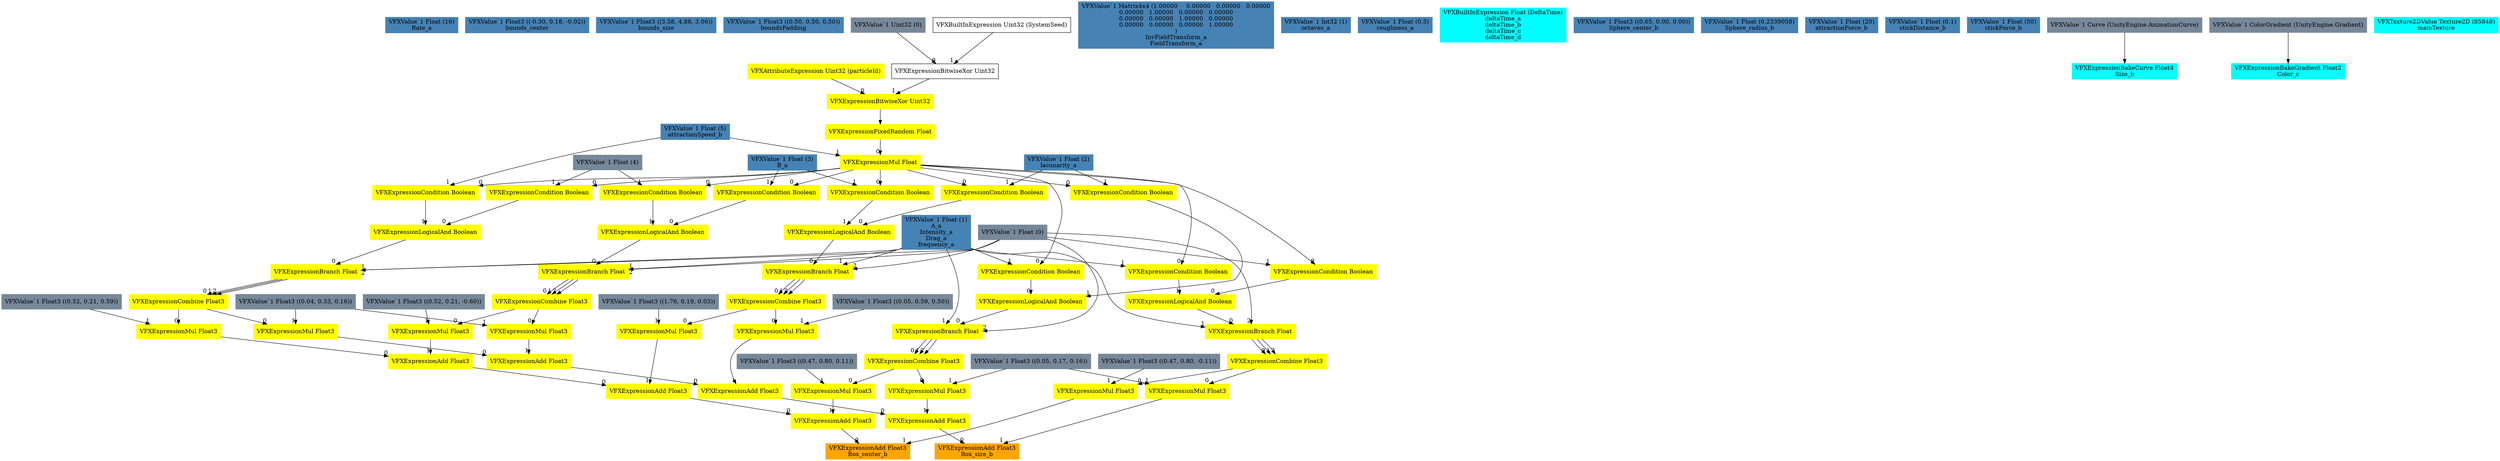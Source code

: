 digraph G {
node0 [shape="box" color="steelblue" style="filled" label="VFXValue`1 Float (16)
Rate_a"]
node1 [shape="box" color="steelblue" style="filled" label="VFXValue`1 Float3 ((-0.30, 0.18, -0.02))
bounds_center"]
node2 [shape="box" color="steelblue" style="filled" label="VFXValue`1 Float3 ((3.58, 4.88, 3.06))
bounds_size"]
node3 [shape="box" color="steelblue" style="filled" label="VFXValue`1 Float3 ((0.50, 0.50, 0.50))
boundsPadding"]
node4 [shape="box" color="steelblue" style="filled" label="VFXValue`1 Float (1)
A_a
Intensity_a
Drag_a
frequency_a"]
node5 [shape="box" color="steelblue" style="filled" label="VFXValue`1 Float (3)
B_a"]
node6 [shape="box" color="orange" style="filled" label="VFXExpressionAdd Float3
Box_center_b"]
node7 [shape="box" color="yellow" style="filled" label="VFXExpressionAdd Float3"]
node8 [shape="box" color="yellow" style="filled" label="VFXExpressionAdd Float3"]
node9 [shape="box" color="yellow" style="filled" label="VFXExpressionAdd Float3"]
node10 [shape="box" color="yellow" style="filled" label="VFXExpressionMul Float3"]
node11 [shape="box" color="yellow" style="filled" label="VFXExpressionCombine Float3"]
node12 [shape="box" color="yellow" style="filled" label="VFXExpressionBranch Float"]
node13 [shape="box" color="yellow" style="filled" label="VFXExpressionLogicalAnd Boolean"]
node14 [shape="box" color="yellow" style="filled" label="VFXExpressionCondition Boolean"]
node15 [shape="box" color="yellow" style="filled" label="VFXExpressionMul Float"]
node16 [shape="box" color="yellow" style="filled" label="VFXExpressionFixedRandom Float"]
node17 [shape="box" color="yellow" style="filled" label="VFXExpressionBitwiseXor Uint32"]
node18 [shape="box" color="yellow" style="filled" label="VFXAttributeExpression Uint32 (particleId)"]
node19 [shape="box" label="VFXExpressionBitwiseXor Uint32"]
node20 [shape="box" color="lightslategray" style="filled" label="VFXValue`1 Uint32 (0)"]
node21 [shape="box" label="VFXBuiltInExpression Uint32 (SystemSeed)"]
node22 [shape="box" color="steelblue" style="filled" label="VFXValue`1 Float (5)
attractionSpeed_b"]
node23 [shape="box" color="lightslategray" style="filled" label="VFXValue`1 Float (4)"]
node24 [shape="box" color="yellow" style="filled" label="VFXExpressionCondition Boolean"]
node25 [shape="box" color="lightslategray" style="filled" label="VFXValue`1 Float (0)"]
node26 [shape="box" color="lightslategray" style="filled" label="VFXValue`1 Float3 ((0.52, 0.21, 0.59))"]
node27 [shape="box" color="yellow" style="filled" label="VFXExpressionMul Float3"]
node28 [shape="box" color="yellow" style="filled" label="VFXExpressionCombine Float3"]
node29 [shape="box" color="yellow" style="filled" label="VFXExpressionBranch Float"]
node30 [shape="box" color="yellow" style="filled" label="VFXExpressionLogicalAnd Boolean"]
node31 [shape="box" color="yellow" style="filled" label="VFXExpressionCondition Boolean"]
node32 [shape="box" color="yellow" style="filled" label="VFXExpressionCondition Boolean"]
node33 [shape="box" color="lightslategray" style="filled" label="VFXValue`1 Float3 ((0.52, 0.21, -0.60))"]
node34 [shape="box" color="yellow" style="filled" label="VFXExpressionMul Float3"]
node35 [shape="box" color="yellow" style="filled" label="VFXExpressionCombine Float3"]
node36 [shape="box" color="yellow" style="filled" label="VFXExpressionBranch Float"]
node37 [shape="box" color="yellow" style="filled" label="VFXExpressionLogicalAnd Boolean"]
node38 [shape="box" color="yellow" style="filled" label="VFXExpressionCondition Boolean"]
node39 [shape="box" color="steelblue" style="filled" label="VFXValue`1 Float (2)
lacunarity_a"]
node40 [shape="box" color="yellow" style="filled" label="VFXExpressionCondition Boolean"]
node41 [shape="box" color="lightslategray" style="filled" label="VFXValue`1 Float3 ((1.76, 0.19, 0.03))"]
node42 [shape="box" color="yellow" style="filled" label="VFXExpressionMul Float3"]
node43 [shape="box" color="yellow" style="filled" label="VFXExpressionCombine Float3"]
node44 [shape="box" color="yellow" style="filled" label="VFXExpressionBranch Float"]
node45 [shape="box" color="yellow" style="filled" label="VFXExpressionLogicalAnd Boolean"]
node46 [shape="box" color="yellow" style="filled" label="VFXExpressionCondition Boolean"]
node47 [shape="box" color="yellow" style="filled" label="VFXExpressionCondition Boolean"]
node48 [shape="box" color="lightslategray" style="filled" label="VFXValue`1 Float3 ((0.47, 0.80, 0.11))"]
node49 [shape="box" color="yellow" style="filled" label="VFXExpressionMul Float3"]
node50 [shape="box" color="yellow" style="filled" label="VFXExpressionCombine Float3"]
node51 [shape="box" color="yellow" style="filled" label="VFXExpressionBranch Float"]
node52 [shape="box" color="yellow" style="filled" label="VFXExpressionLogicalAnd Boolean"]
node53 [shape="box" color="yellow" style="filled" label="VFXExpressionCondition Boolean"]
node54 [shape="box" color="yellow" style="filled" label="VFXExpressionCondition Boolean"]
node55 [shape="box" color="lightslategray" style="filled" label="VFXValue`1 Float3 ((0.47, 0.80, -0.11))"]
node56 [shape="box" color="orange" style="filled" label="VFXExpressionAdd Float3
Box_size_b"]
node57 [shape="box" color="yellow" style="filled" label="VFXExpressionAdd Float3"]
node58 [shape="box" color="yellow" style="filled" label="VFXExpressionAdd Float3"]
node59 [shape="box" color="yellow" style="filled" label="VFXExpressionAdd Float3"]
node60 [shape="box" color="yellow" style="filled" label="VFXExpressionMul Float3"]
node61 [shape="box" color="lightslategray" style="filled" label="VFXValue`1 Float3 ((0.04, 0.33, 0.16))"]
node62 [shape="box" color="yellow" style="filled" label="VFXExpressionMul Float3"]
node63 [shape="box" color="yellow" style="filled" label="VFXExpressionMul Float3"]
node64 [shape="box" color="lightslategray" style="filled" label="VFXValue`1 Float3 ((0.05, 0.59, 0.50))"]
node65 [shape="box" color="yellow" style="filled" label="VFXExpressionMul Float3"]
node66 [shape="box" color="lightslategray" style="filled" label="VFXValue`1 Float3 ((0.05, 0.17, 0.16))"]
node67 [shape="box" color="yellow" style="filled" label="VFXExpressionMul Float3"]
node68 [shape="box" color="steelblue" style="filled" label="VFXValue`1 Matrix4x4 (1.00000	0.00000	0.00000	0.00000
0.00000	1.00000	0.00000	0.00000
0.00000	0.00000	1.00000	0.00000
0.00000	0.00000	0.00000	1.00000
)
InvFieldTransform_a
FieldTransform_a"]
node69 [shape="box" color="steelblue" style="filled" label="VFXValue`1 Int32 (1)
octaves_a"]
node70 [shape="box" color="steelblue" style="filled" label="VFXValue`1 Float (0.5)
roughness_a"]
node71 [shape="box" color="cyan" style="filled" label="VFXBuiltInExpression Float (DeltaTime)
deltaTime_a
deltaTime_b
deltaTime_c
deltaTime_d"]
node72 [shape="box" color="steelblue" style="filled" label="VFXValue`1 Float3 ((0.65, 0.00, 0.00))
Sphere_center_b"]
node73 [shape="box" color="steelblue" style="filled" label="VFXValue`1 Float (0.2339058)
Sphere_radius_b"]
node74 [shape="box" color="steelblue" style="filled" label="VFXValue`1 Float (20)
attractionForce_b"]
node75 [shape="box" color="steelblue" style="filled" label="VFXValue`1 Float (0.1)
stickDistance_b"]
node76 [shape="box" color="steelblue" style="filled" label="VFXValue`1 Float (50)
stickForce_b"]
node77 [shape="box" color="cyan" style="filled" label="VFXExpressionBakeCurve Float4
Size_b"]
node78 [shape="box" color="lightslategray" style="filled" label="VFXValue`1 Curve (UnityEngine.AnimationCurve)"]
node79 [shape="box" color="cyan" style="filled" label="VFXExpressionBakeGradient Float2
Color_c"]
node80 [shape="box" color="lightslategray" style="filled" label="VFXValue`1 ColorGradient (UnityEngine.Gradient)"]
node81 [shape="box" color="cyan" style="filled" label="VFXTexture2DValue Texture2D (85848)
mainTexture"]
node7 -> node6 [headlabel="0"]
node49 -> node6 [headlabel="1"]
node8 -> node7 [headlabel="0"]
node42 -> node7 [headlabel="1"]
node9 -> node8 [headlabel="0"]
node34 -> node8 [headlabel="1"]
node10 -> node9 [headlabel="0"]
node27 -> node9 [headlabel="1"]
node11 -> node10 [headlabel="0"]
node26 -> node10 [headlabel="1"]
node12 -> node11 [headlabel="0"]
node12 -> node11 [headlabel="1"]
node12 -> node11 [headlabel="2"]
node13 -> node12 [headlabel="0"]
node4 -> node12 [headlabel="1"]
node25 -> node12 [headlabel="2"]
node14 -> node13 [headlabel="0"]
node24 -> node13 [headlabel="1"]
node15 -> node14 [headlabel="0"]
node23 -> node14 [headlabel="1"]
node16 -> node15 [headlabel="0"]
node22 -> node15 [headlabel="1"]
node17 -> node16 
node18 -> node17 [headlabel="0"]
node19 -> node17 [headlabel="1"]
node20 -> node19 [headlabel="0"]
node21 -> node19 [headlabel="1"]
node15 -> node24 [headlabel="0"]
node22 -> node24 [headlabel="1"]
node28 -> node27 [headlabel="0"]
node33 -> node27 [headlabel="1"]
node29 -> node28 [headlabel="0"]
node29 -> node28 [headlabel="1"]
node29 -> node28 [headlabel="2"]
node30 -> node29 [headlabel="0"]
node4 -> node29 [headlabel="1"]
node25 -> node29 [headlabel="2"]
node31 -> node30 [headlabel="0"]
node32 -> node30 [headlabel="1"]
node15 -> node31 [headlabel="0"]
node5 -> node31 [headlabel="1"]
node15 -> node32 [headlabel="0"]
node23 -> node32 [headlabel="1"]
node35 -> node34 [headlabel="0"]
node41 -> node34 [headlabel="1"]
node36 -> node35 [headlabel="0"]
node36 -> node35 [headlabel="1"]
node36 -> node35 [headlabel="2"]
node37 -> node36 [headlabel="0"]
node4 -> node36 [headlabel="1"]
node25 -> node36 [headlabel="2"]
node38 -> node37 [headlabel="0"]
node40 -> node37 [headlabel="1"]
node15 -> node38 [headlabel="0"]
node39 -> node38 [headlabel="1"]
node15 -> node40 [headlabel="0"]
node5 -> node40 [headlabel="1"]
node43 -> node42 [headlabel="0"]
node48 -> node42 [headlabel="1"]
node44 -> node43 [headlabel="0"]
node44 -> node43 [headlabel="1"]
node44 -> node43 [headlabel="2"]
node45 -> node44 [headlabel="0"]
node4 -> node44 [headlabel="1"]
node25 -> node44 [headlabel="2"]
node46 -> node45 [headlabel="0"]
node47 -> node45 [headlabel="1"]
node15 -> node46 [headlabel="0"]
node4 -> node46 [headlabel="1"]
node15 -> node47 [headlabel="0"]
node39 -> node47 [headlabel="1"]
node50 -> node49 [headlabel="0"]
node55 -> node49 [headlabel="1"]
node51 -> node50 [headlabel="0"]
node51 -> node50 [headlabel="1"]
node51 -> node50 [headlabel="2"]
node52 -> node51 [headlabel="0"]
node4 -> node51 [headlabel="1"]
node25 -> node51 [headlabel="2"]
node53 -> node52 [headlabel="0"]
node54 -> node52 [headlabel="1"]
node15 -> node53 [headlabel="0"]
node25 -> node53 [headlabel="1"]
node15 -> node54 [headlabel="0"]
node4 -> node54 [headlabel="1"]
node57 -> node56 [headlabel="0"]
node67 -> node56 [headlabel="1"]
node58 -> node57 [headlabel="0"]
node65 -> node57 [headlabel="1"]
node59 -> node58 [headlabel="0"]
node63 -> node58 [headlabel="1"]
node60 -> node59 [headlabel="0"]
node62 -> node59 [headlabel="1"]
node11 -> node60 [headlabel="0"]
node61 -> node60 [headlabel="1"]
node28 -> node62 [headlabel="0"]
node61 -> node62 [headlabel="1"]
node35 -> node63 [headlabel="0"]
node64 -> node63 [headlabel="1"]
node43 -> node65 [headlabel="0"]
node66 -> node65 [headlabel="1"]
node50 -> node67 [headlabel="0"]
node66 -> node67 [headlabel="1"]
node78 -> node77 
node80 -> node79 
}
